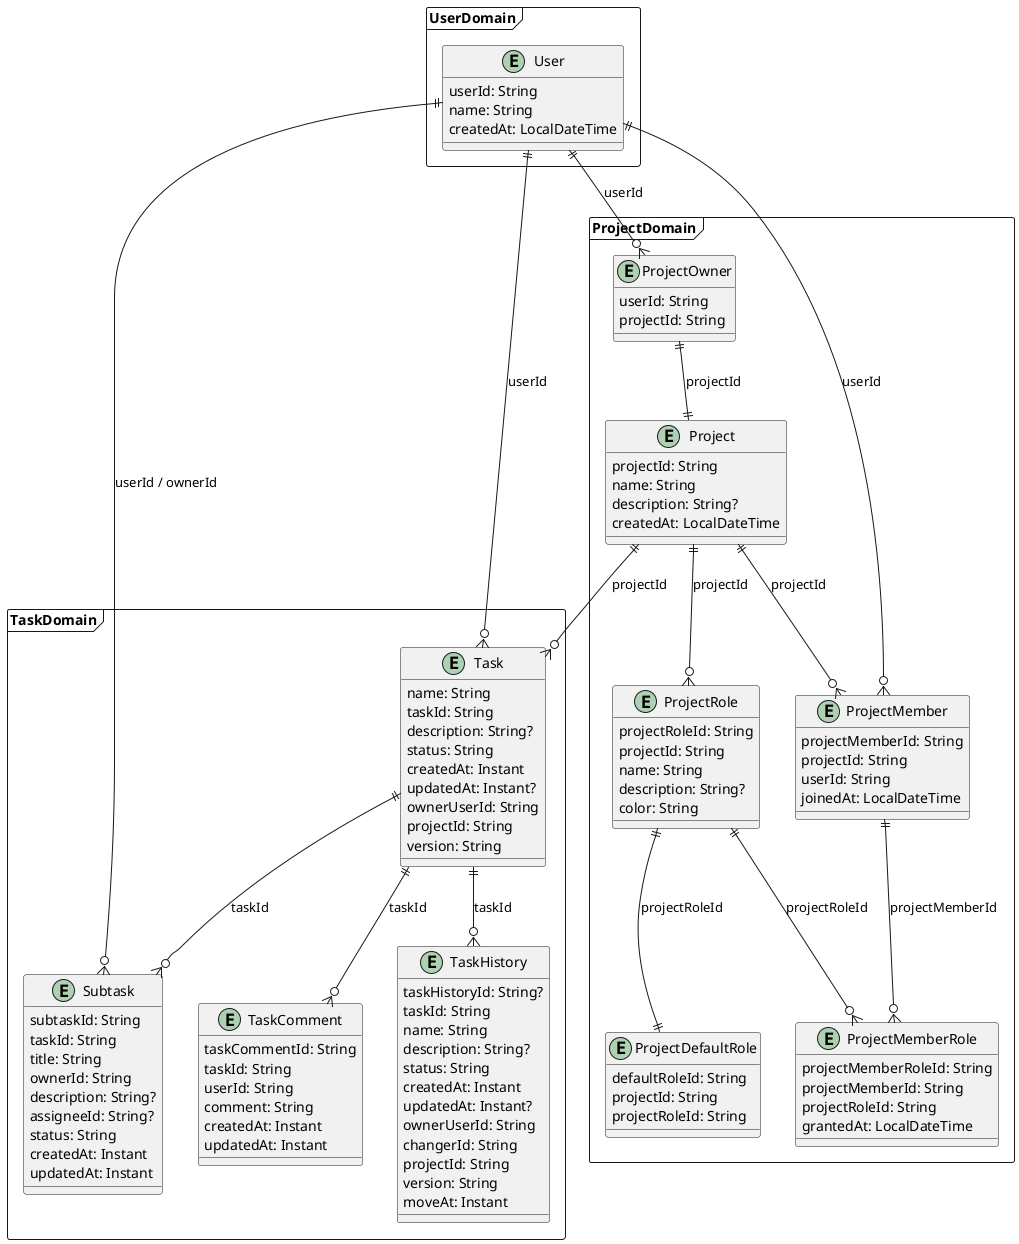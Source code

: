 @startuml

frame TaskDomain {
    entity "Subtask" as se {
        subtaskId: String
        taskId: String
        title: String
        ownerId: String
        description: String?
        assigneeId: String?
        status: String
        createdAt: Instant
        updatedAt: Instant
    }

    entity "TaskComment" as tce {
        taskCommentId: String
        taskId: String
        userId: String
        comment: String
        createdAt: Instant
        updatedAt: Instant
    }

    entity "Task" as te {
        name: String
        taskId: String
        description: String?
        status: String
        createdAt: Instant
        updatedAt: Instant?
        ownerUserId: String
        projectId: String
        version: String
    }

    entity "TaskHistory" as the {
        taskHistoryId: String?
        taskId: String
        name: String
        description: String?
        status: String
        createdAt: Instant
        updatedAt: Instant?
        ownerUserId: String
        changerId: String
        projectId: String
        version: String
        moveAt: Instant
    }
}

frame ProjectDomain {
    entity "ProjectDefaultRole" as pdre {
        defaultRoleId: String
        projectId: String
        projectRoleId: String
    }

    entity "ProjectRole" as pre {
        projectRoleId: String
        projectId: String
        name: String
        description: String?
        color: String
    }

    entity "Project" as pe {
        projectId: String
        name: String
        description: String?
        createdAt: LocalDateTime
    }

    entity "ProjectOwner" as poe {
        userId: String
        projectId: String
    }

    entity "ProjectMember" as pme {
        projectMemberId: String
        projectId: String
        userId: String
        joinedAt: LocalDateTime
    }

    entity "ProjectMemberRole" as pmre {
        projectMemberRoleId: String
        projectMemberId: String
        projectRoleId: String
        grantedAt: LocalDateTime
    }
}

frame UserDomain {
    entity "User" as ue {
        userId: String
        name: String
        createdAt: LocalDateTime
    }
}

ue ||--o{ poe : userId

poe ||--|| pe : projectId

ue ||--o{ pme : userId

pe ||--o{ pme : projectId

pme ||--o{ pmre : projectMemberId

pre ||--o{ pmre : projectRoleId

pe ||--o{ pre : projectId

pre ||--|| pdre : projectRoleId

ue ||--o{ te : userId

pe ||--o{ te : projectId

te ||--o{ se : taskId

ue ||--o{ se : userId / ownerId

te ||--o{ tce : taskId

te ||--o{ the : taskId
@enduml
